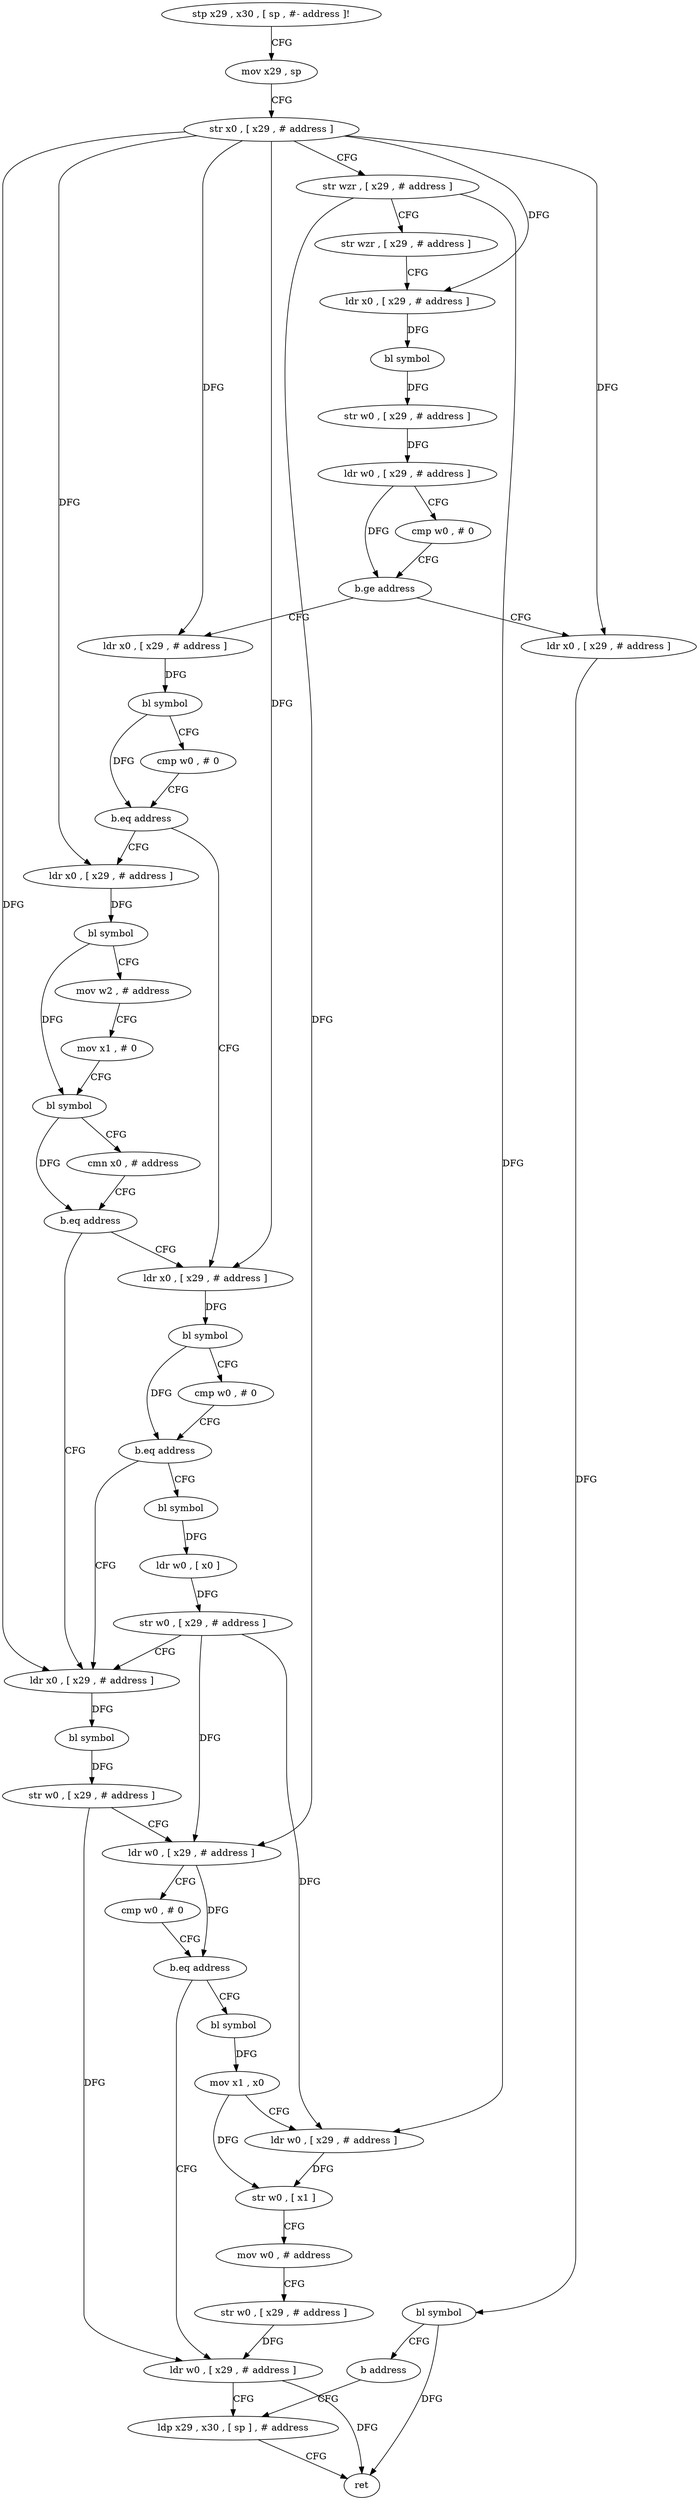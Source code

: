 digraph "func" {
"4300600" [label = "stp x29 , x30 , [ sp , #- address ]!" ]
"4300604" [label = "mov x29 , sp" ]
"4300608" [label = "str x0 , [ x29 , # address ]" ]
"4300612" [label = "str wzr , [ x29 , # address ]" ]
"4300616" [label = "str wzr , [ x29 , # address ]" ]
"4300620" [label = "ldr x0 , [ x29 , # address ]" ]
"4300624" [label = "bl symbol" ]
"4300628" [label = "str w0 , [ x29 , # address ]" ]
"4300632" [label = "ldr w0 , [ x29 , # address ]" ]
"4300636" [label = "cmp w0 , # 0" ]
"4300640" [label = "b.ge address" ]
"4300656" [label = "ldr x0 , [ x29 , # address ]" ]
"4300644" [label = "ldr x0 , [ x29 , # address ]" ]
"4300660" [label = "bl symbol" ]
"4300664" [label = "cmp w0 , # 0" ]
"4300668" [label = "b.eq address" ]
"4300700" [label = "ldr x0 , [ x29 , # address ]" ]
"4300672" [label = "ldr x0 , [ x29 , # address ]" ]
"4300648" [label = "bl symbol" ]
"4300652" [label = "b address" ]
"4300780" [label = "ldp x29 , x30 , [ sp ] , # address" ]
"4300704" [label = "bl symbol" ]
"4300708" [label = "cmp w0 , # 0" ]
"4300712" [label = "b.eq address" ]
"4300728" [label = "ldr x0 , [ x29 , # address ]" ]
"4300716" [label = "bl symbol" ]
"4300676" [label = "bl symbol" ]
"4300680" [label = "mov w2 , # address" ]
"4300684" [label = "mov x1 , # 0" ]
"4300688" [label = "bl symbol" ]
"4300692" [label = "cmn x0 , # address" ]
"4300696" [label = "b.eq address" ]
"4300784" [label = "ret" ]
"4300732" [label = "bl symbol" ]
"4300736" [label = "str w0 , [ x29 , # address ]" ]
"4300740" [label = "ldr w0 , [ x29 , # address ]" ]
"4300744" [label = "cmp w0 , # 0" ]
"4300748" [label = "b.eq address" ]
"4300776" [label = "ldr w0 , [ x29 , # address ]" ]
"4300752" [label = "bl symbol" ]
"4300720" [label = "ldr w0 , [ x0 ]" ]
"4300724" [label = "str w0 , [ x29 , # address ]" ]
"4300756" [label = "mov x1 , x0" ]
"4300760" [label = "ldr w0 , [ x29 , # address ]" ]
"4300764" [label = "str w0 , [ x1 ]" ]
"4300768" [label = "mov w0 , # address" ]
"4300772" [label = "str w0 , [ x29 , # address ]" ]
"4300600" -> "4300604" [ label = "CFG" ]
"4300604" -> "4300608" [ label = "CFG" ]
"4300608" -> "4300612" [ label = "CFG" ]
"4300608" -> "4300620" [ label = "DFG" ]
"4300608" -> "4300656" [ label = "DFG" ]
"4300608" -> "4300644" [ label = "DFG" ]
"4300608" -> "4300700" [ label = "DFG" ]
"4300608" -> "4300672" [ label = "DFG" ]
"4300608" -> "4300728" [ label = "DFG" ]
"4300612" -> "4300616" [ label = "CFG" ]
"4300612" -> "4300740" [ label = "DFG" ]
"4300612" -> "4300760" [ label = "DFG" ]
"4300616" -> "4300620" [ label = "CFG" ]
"4300620" -> "4300624" [ label = "DFG" ]
"4300624" -> "4300628" [ label = "DFG" ]
"4300628" -> "4300632" [ label = "DFG" ]
"4300632" -> "4300636" [ label = "CFG" ]
"4300632" -> "4300640" [ label = "DFG" ]
"4300636" -> "4300640" [ label = "CFG" ]
"4300640" -> "4300656" [ label = "CFG" ]
"4300640" -> "4300644" [ label = "CFG" ]
"4300656" -> "4300660" [ label = "DFG" ]
"4300644" -> "4300648" [ label = "DFG" ]
"4300660" -> "4300664" [ label = "CFG" ]
"4300660" -> "4300668" [ label = "DFG" ]
"4300664" -> "4300668" [ label = "CFG" ]
"4300668" -> "4300700" [ label = "CFG" ]
"4300668" -> "4300672" [ label = "CFG" ]
"4300700" -> "4300704" [ label = "DFG" ]
"4300672" -> "4300676" [ label = "DFG" ]
"4300648" -> "4300652" [ label = "CFG" ]
"4300648" -> "4300784" [ label = "DFG" ]
"4300652" -> "4300780" [ label = "CFG" ]
"4300780" -> "4300784" [ label = "CFG" ]
"4300704" -> "4300708" [ label = "CFG" ]
"4300704" -> "4300712" [ label = "DFG" ]
"4300708" -> "4300712" [ label = "CFG" ]
"4300712" -> "4300728" [ label = "CFG" ]
"4300712" -> "4300716" [ label = "CFG" ]
"4300728" -> "4300732" [ label = "DFG" ]
"4300716" -> "4300720" [ label = "DFG" ]
"4300676" -> "4300680" [ label = "CFG" ]
"4300676" -> "4300688" [ label = "DFG" ]
"4300680" -> "4300684" [ label = "CFG" ]
"4300684" -> "4300688" [ label = "CFG" ]
"4300688" -> "4300692" [ label = "CFG" ]
"4300688" -> "4300696" [ label = "DFG" ]
"4300692" -> "4300696" [ label = "CFG" ]
"4300696" -> "4300728" [ label = "CFG" ]
"4300696" -> "4300700" [ label = "CFG" ]
"4300732" -> "4300736" [ label = "DFG" ]
"4300736" -> "4300740" [ label = "CFG" ]
"4300736" -> "4300776" [ label = "DFG" ]
"4300740" -> "4300744" [ label = "CFG" ]
"4300740" -> "4300748" [ label = "DFG" ]
"4300744" -> "4300748" [ label = "CFG" ]
"4300748" -> "4300776" [ label = "CFG" ]
"4300748" -> "4300752" [ label = "CFG" ]
"4300776" -> "4300780" [ label = "CFG" ]
"4300776" -> "4300784" [ label = "DFG" ]
"4300752" -> "4300756" [ label = "DFG" ]
"4300720" -> "4300724" [ label = "DFG" ]
"4300724" -> "4300728" [ label = "CFG" ]
"4300724" -> "4300740" [ label = "DFG" ]
"4300724" -> "4300760" [ label = "DFG" ]
"4300756" -> "4300760" [ label = "CFG" ]
"4300756" -> "4300764" [ label = "DFG" ]
"4300760" -> "4300764" [ label = "DFG" ]
"4300764" -> "4300768" [ label = "CFG" ]
"4300768" -> "4300772" [ label = "CFG" ]
"4300772" -> "4300776" [ label = "DFG" ]
}
